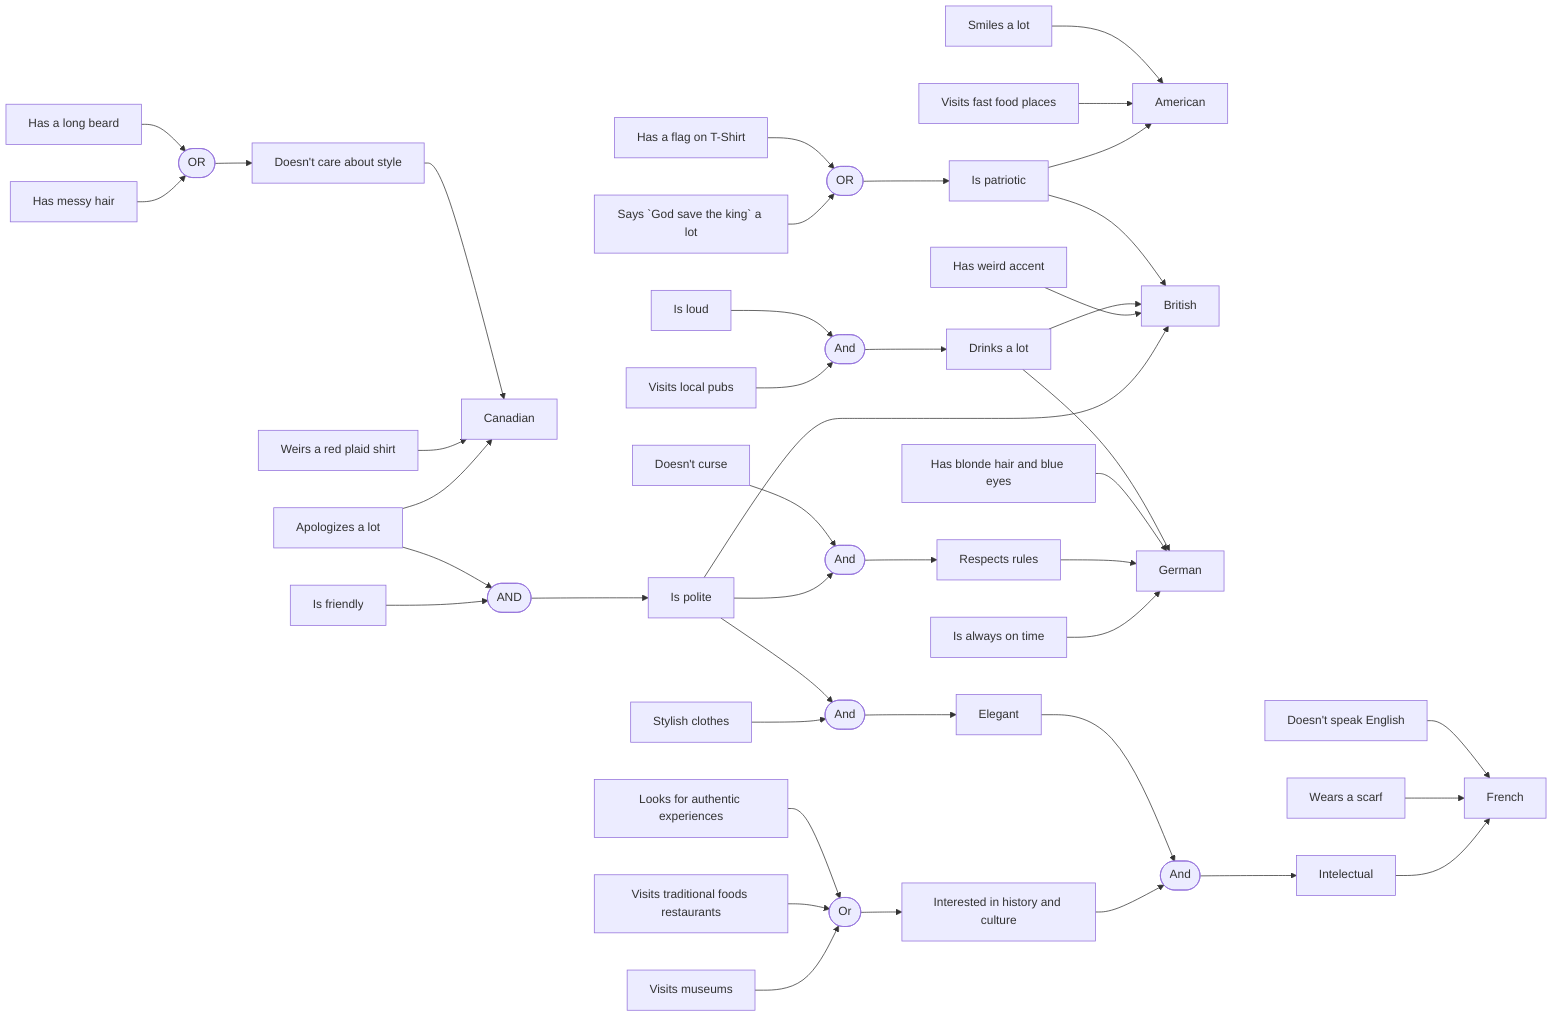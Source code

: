 graph LR;
    American[American];
    English[British];
    French[French];
    German[German];
    Canadian[Canadian];

    Friendly[Is friendly]-->AND_3([AND]);
    Sorry[Apologizes a lot]-->AND_3;
    Sorry-->Canadian
    
    Polite[Is polite]-->English;
    AND_3-->Polite;
    Stylish[Stylish clothes]-->AND_2;
    Polite-->AND_2([And]);
    Museums[Visits museums]-->Or([Or]);
    Traditional[Visits traditional foods restaurants]-->Or;
    Authentic[Looks for authentic experiences]-->Or;
    Or-->History[Interested in history and culture]-->AND_4-->Intelectual[Intelectual]-->French;
    Accent[Has weird accent]-->English

    Pubs[Visits local pubs]-->AND_5([And]);
    Loud[Is loud]-->AND_5-->Drinks[Drinks a lot]-->English

    Time[Is always on time]-->German;
    Polite-->AND_6([And]);
    Curse[Doesn't curse]-->AND_6-->Rules[Respects rules]-->German;

    God[Says `God save the king` a lot]-->OR([OR]);
    Flag[Has a flag on T-Shirt]-->OR-->Patriotic[Is patriotic]-->English
    AND_2-->Elegant[Elegant]-->AND_4([And]);
    Patriotic-->American
    FastFood[Visits fast food places]-->American;
    Smiles[Smiles a lot]-->American;

    Scarf[Wears a scarf]-->French;
    Blue[Has blonde hair and blue eyes]-->German;
    Drinks-->German;

    Clothes[Weirs a red plaid shirt]-->Canadian;
    Hair[Has messy hair]-->OR_4([OR])-->Style[Doesn't care about style]-->Canadian;
    Beard[Has a long beard]-->OR_4;

    Language[Doesn't speak English]-->French;